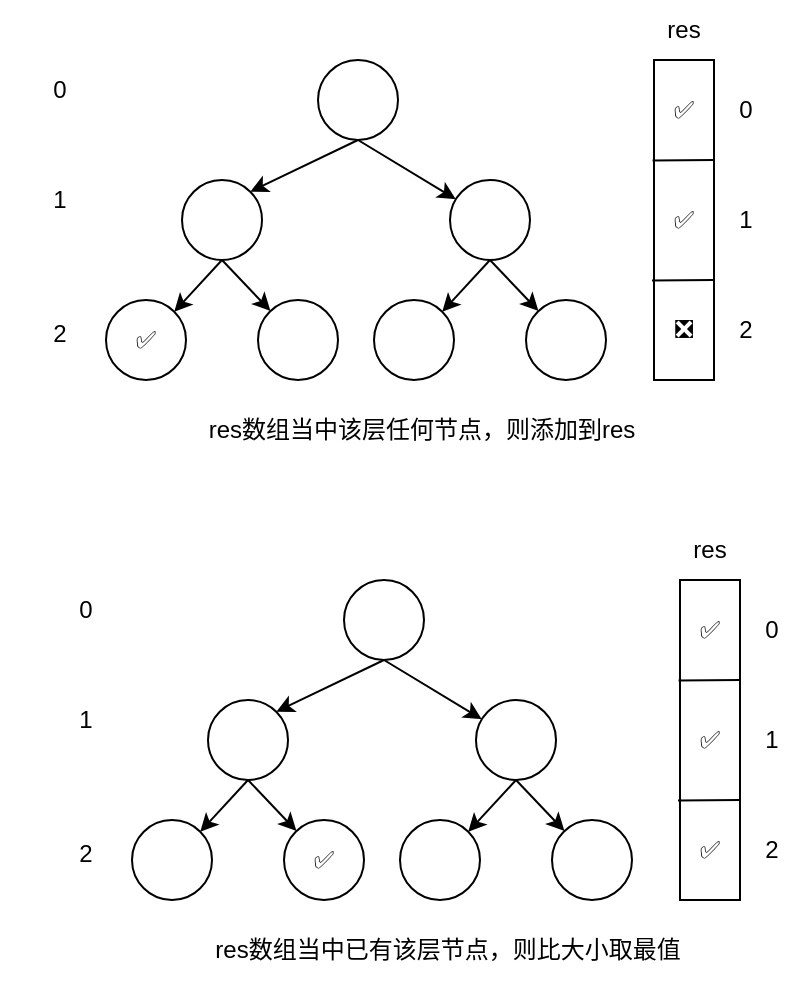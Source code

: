 <mxfile version="17.4.5" type="github">
  <diagram id="ABOKPcimIyKY_ws319-J" name="第 1 页">
    <mxGraphModel dx="593" dy="326" grid="1" gridSize="10" guides="1" tooltips="1" connect="1" arrows="1" fold="1" page="1" pageScale="1" pageWidth="827" pageHeight="1169" math="0" shadow="0">
      <root>
        <mxCell id="0" />
        <mxCell id="1" parent="0" />
        <mxCell id="yEL_NRiNMlTO7ilGv06s-1" style="edgeStyle=none;rounded=0;orthogonalLoop=1;jettySize=auto;html=1;entryX=1;entryY=0;entryDx=0;entryDy=0;exitX=0.5;exitY=1;exitDx=0;exitDy=0;" edge="1" parent="1" source="yEL_NRiNMlTO7ilGv06s-3" target="yEL_NRiNMlTO7ilGv06s-4">
          <mxGeometry relative="1" as="geometry" />
        </mxCell>
        <mxCell id="yEL_NRiNMlTO7ilGv06s-2" style="edgeStyle=none;rounded=0;orthogonalLoop=1;jettySize=auto;html=1;exitX=0.5;exitY=1;exitDx=0;exitDy=0;" edge="1" parent="1" source="yEL_NRiNMlTO7ilGv06s-3" target="yEL_NRiNMlTO7ilGv06s-5">
          <mxGeometry relative="1" as="geometry" />
        </mxCell>
        <mxCell id="yEL_NRiNMlTO7ilGv06s-3" value="" style="ellipse;whiteSpace=wrap;html=1;aspect=fixed;" vertex="1" parent="1">
          <mxGeometry x="216" y="90" width="40" height="40" as="geometry" />
        </mxCell>
        <mxCell id="yEL_NRiNMlTO7ilGv06s-4" value="" style="ellipse;whiteSpace=wrap;html=1;aspect=fixed;" vertex="1" parent="1">
          <mxGeometry x="148" y="150" width="40" height="40" as="geometry" />
        </mxCell>
        <mxCell id="yEL_NRiNMlTO7ilGv06s-5" value="" style="ellipse;whiteSpace=wrap;html=1;aspect=fixed;" vertex="1" parent="1">
          <mxGeometry x="282" y="150" width="40" height="40" as="geometry" />
        </mxCell>
        <mxCell id="yEL_NRiNMlTO7ilGv06s-6" style="edgeStyle=none;rounded=0;orthogonalLoop=1;jettySize=auto;html=1;entryX=1;entryY=0;entryDx=0;entryDy=0;exitX=0.5;exitY=1;exitDx=0;exitDy=0;" edge="1" parent="1" target="yEL_NRiNMlTO7ilGv06s-8">
          <mxGeometry relative="1" as="geometry">
            <mxPoint x="168" y="190" as="sourcePoint" />
          </mxGeometry>
        </mxCell>
        <mxCell id="yEL_NRiNMlTO7ilGv06s-7" style="edgeStyle=none;rounded=0;orthogonalLoop=1;jettySize=auto;html=1;exitX=0.5;exitY=1;exitDx=0;exitDy=0;" edge="1" parent="1" target="yEL_NRiNMlTO7ilGv06s-9">
          <mxGeometry relative="1" as="geometry">
            <mxPoint x="168" y="190" as="sourcePoint" />
          </mxGeometry>
        </mxCell>
        <mxCell id="yEL_NRiNMlTO7ilGv06s-8" value="" style="ellipse;whiteSpace=wrap;html=1;aspect=fixed;" vertex="1" parent="1">
          <mxGeometry x="110" y="210" width="40" height="40" as="geometry" />
        </mxCell>
        <mxCell id="yEL_NRiNMlTO7ilGv06s-9" value="" style="ellipse;whiteSpace=wrap;html=1;aspect=fixed;" vertex="1" parent="1">
          <mxGeometry x="186" y="210" width="40" height="40" as="geometry" />
        </mxCell>
        <mxCell id="yEL_NRiNMlTO7ilGv06s-10" style="edgeStyle=none;rounded=0;orthogonalLoop=1;jettySize=auto;html=1;entryX=1;entryY=0;entryDx=0;entryDy=0;exitX=0.5;exitY=1;exitDx=0;exitDy=0;" edge="1" parent="1" target="yEL_NRiNMlTO7ilGv06s-12">
          <mxGeometry relative="1" as="geometry">
            <mxPoint x="302" y="190" as="sourcePoint" />
          </mxGeometry>
        </mxCell>
        <mxCell id="yEL_NRiNMlTO7ilGv06s-11" style="edgeStyle=none;rounded=0;orthogonalLoop=1;jettySize=auto;html=1;exitX=0.5;exitY=1;exitDx=0;exitDy=0;" edge="1" parent="1" target="yEL_NRiNMlTO7ilGv06s-13">
          <mxGeometry relative="1" as="geometry">
            <mxPoint x="302" y="190" as="sourcePoint" />
          </mxGeometry>
        </mxCell>
        <mxCell id="yEL_NRiNMlTO7ilGv06s-12" value="" style="ellipse;whiteSpace=wrap;html=1;aspect=fixed;" vertex="1" parent="1">
          <mxGeometry x="244" y="210" width="40" height="40" as="geometry" />
        </mxCell>
        <mxCell id="yEL_NRiNMlTO7ilGv06s-13" value="" style="ellipse;whiteSpace=wrap;html=1;aspect=fixed;" vertex="1" parent="1">
          <mxGeometry x="320" y="210" width="40" height="40" as="geometry" />
        </mxCell>
        <mxCell id="yEL_NRiNMlTO7ilGv06s-17" value="" style="group" vertex="1" connectable="0" parent="1">
          <mxGeometry x="383.0" y="90" width="46" height="160" as="geometry" />
        </mxCell>
        <mxCell id="yEL_NRiNMlTO7ilGv06s-14" value="" style="rounded=0;whiteSpace=wrap;html=1;" vertex="1" parent="yEL_NRiNMlTO7ilGv06s-17">
          <mxGeometry x="1.0" width="30" height="160" as="geometry" />
        </mxCell>
        <mxCell id="yEL_NRiNMlTO7ilGv06s-15" value="" style="endArrow=none;html=1;rounded=0;exitX=-0.024;exitY=0.314;exitDx=0;exitDy=0;exitPerimeter=0;" edge="1" parent="yEL_NRiNMlTO7ilGv06s-17" source="yEL_NRiNMlTO7ilGv06s-14">
          <mxGeometry width="50" height="50" relative="1" as="geometry">
            <mxPoint x="22.0" y="50" as="sourcePoint" />
            <mxPoint x="31.0" y="50" as="targetPoint" />
          </mxGeometry>
        </mxCell>
        <mxCell id="yEL_NRiNMlTO7ilGv06s-16" value="" style="endArrow=none;html=1;rounded=0;exitX=-0.024;exitY=0.314;exitDx=0;exitDy=0;exitPerimeter=0;" edge="1" parent="yEL_NRiNMlTO7ilGv06s-17">
          <mxGeometry width="50" height="50" relative="1" as="geometry">
            <mxPoint y="110.24" as="sourcePoint" />
            <mxPoint x="30.72" y="110" as="targetPoint" />
          </mxGeometry>
        </mxCell>
        <mxCell id="yEL_NRiNMlTO7ilGv06s-27" value="✅" style="text;html=1;strokeColor=none;fillColor=none;align=center;verticalAlign=middle;whiteSpace=wrap;rounded=0;" vertex="1" parent="yEL_NRiNMlTO7ilGv06s-17">
          <mxGeometry x="8" y="65" width="16" height="30" as="geometry" />
        </mxCell>
        <mxCell id="yEL_NRiNMlTO7ilGv06s-34" value="❎" style="text;html=1;strokeColor=none;fillColor=none;align=center;verticalAlign=middle;whiteSpace=wrap;rounded=0;" vertex="1" parent="yEL_NRiNMlTO7ilGv06s-17">
          <mxGeometry x="8" y="120" width="16" height="30" as="geometry" />
        </mxCell>
        <mxCell id="yEL_NRiNMlTO7ilGv06s-35" value="✅" style="text;html=1;strokeColor=none;fillColor=none;align=center;verticalAlign=middle;whiteSpace=wrap;rounded=0;" vertex="1" parent="yEL_NRiNMlTO7ilGv06s-17">
          <mxGeometry x="8" y="10" width="16" height="30" as="geometry" />
        </mxCell>
        <mxCell id="yEL_NRiNMlTO7ilGv06s-18" value="res" style="text;html=1;strokeColor=none;fillColor=none;align=center;verticalAlign=middle;whiteSpace=wrap;rounded=0;" vertex="1" parent="1">
          <mxGeometry x="368.5" y="60" width="60" height="30" as="geometry" />
        </mxCell>
        <mxCell id="yEL_NRiNMlTO7ilGv06s-19" value="0" style="text;html=1;strokeColor=none;fillColor=none;align=center;verticalAlign=middle;whiteSpace=wrap;rounded=0;" vertex="1" parent="1">
          <mxGeometry x="415" y="100" width="30" height="30" as="geometry" />
        </mxCell>
        <mxCell id="yEL_NRiNMlTO7ilGv06s-20" value="1" style="text;html=1;strokeColor=none;fillColor=none;align=center;verticalAlign=middle;whiteSpace=wrap;rounded=0;" vertex="1" parent="1">
          <mxGeometry x="415" y="155" width="30" height="30" as="geometry" />
        </mxCell>
        <mxCell id="yEL_NRiNMlTO7ilGv06s-21" value="2" style="text;html=1;strokeColor=none;fillColor=none;align=center;verticalAlign=middle;whiteSpace=wrap;rounded=0;" vertex="1" parent="1">
          <mxGeometry x="425" y="210" width="10" height="30" as="geometry" />
        </mxCell>
        <mxCell id="yEL_NRiNMlTO7ilGv06s-22" value="0" style="text;html=1;strokeColor=none;fillColor=none;align=center;verticalAlign=middle;whiteSpace=wrap;rounded=0;" vertex="1" parent="1">
          <mxGeometry x="57" y="90" width="60" height="30" as="geometry" />
        </mxCell>
        <mxCell id="yEL_NRiNMlTO7ilGv06s-23" value="1" style="text;html=1;strokeColor=none;fillColor=none;align=center;verticalAlign=middle;whiteSpace=wrap;rounded=0;" vertex="1" parent="1">
          <mxGeometry x="57" y="145" width="60" height="30" as="geometry" />
        </mxCell>
        <mxCell id="yEL_NRiNMlTO7ilGv06s-24" value="2" style="text;html=1;strokeColor=none;fillColor=none;align=center;verticalAlign=middle;whiteSpace=wrap;rounded=0;" vertex="1" parent="1">
          <mxGeometry x="57" y="212" width="60" height="30" as="geometry" />
        </mxCell>
        <mxCell id="yEL_NRiNMlTO7ilGv06s-26" value="✅" style="text;html=1;strokeColor=none;fillColor=none;align=center;verticalAlign=middle;whiteSpace=wrap;rounded=0;" vertex="1" parent="1">
          <mxGeometry x="122.0" y="215" width="16" height="30" as="geometry" />
        </mxCell>
        <mxCell id="yEL_NRiNMlTO7ilGv06s-36" style="edgeStyle=none;rounded=0;orthogonalLoop=1;jettySize=auto;html=1;entryX=1;entryY=0;entryDx=0;entryDy=0;exitX=0.5;exitY=1;exitDx=0;exitDy=0;" edge="1" source="yEL_NRiNMlTO7ilGv06s-38" target="yEL_NRiNMlTO7ilGv06s-39" parent="1">
          <mxGeometry relative="1" as="geometry" />
        </mxCell>
        <mxCell id="yEL_NRiNMlTO7ilGv06s-37" style="edgeStyle=none;rounded=0;orthogonalLoop=1;jettySize=auto;html=1;exitX=0.5;exitY=1;exitDx=0;exitDy=0;" edge="1" source="yEL_NRiNMlTO7ilGv06s-38" target="yEL_NRiNMlTO7ilGv06s-40" parent="1">
          <mxGeometry relative="1" as="geometry" />
        </mxCell>
        <mxCell id="yEL_NRiNMlTO7ilGv06s-38" value="" style="ellipse;whiteSpace=wrap;html=1;aspect=fixed;" vertex="1" parent="1">
          <mxGeometry x="229" y="350" width="40" height="40" as="geometry" />
        </mxCell>
        <mxCell id="yEL_NRiNMlTO7ilGv06s-39" value="" style="ellipse;whiteSpace=wrap;html=1;aspect=fixed;" vertex="1" parent="1">
          <mxGeometry x="161" y="410" width="40" height="40" as="geometry" />
        </mxCell>
        <mxCell id="yEL_NRiNMlTO7ilGv06s-40" value="" style="ellipse;whiteSpace=wrap;html=1;aspect=fixed;" vertex="1" parent="1">
          <mxGeometry x="295" y="410" width="40" height="40" as="geometry" />
        </mxCell>
        <mxCell id="yEL_NRiNMlTO7ilGv06s-41" style="edgeStyle=none;rounded=0;orthogonalLoop=1;jettySize=auto;html=1;entryX=1;entryY=0;entryDx=0;entryDy=0;exitX=0.5;exitY=1;exitDx=0;exitDy=0;" edge="1" target="yEL_NRiNMlTO7ilGv06s-43" parent="1">
          <mxGeometry relative="1" as="geometry">
            <mxPoint x="181" y="450" as="sourcePoint" />
          </mxGeometry>
        </mxCell>
        <mxCell id="yEL_NRiNMlTO7ilGv06s-42" style="edgeStyle=none;rounded=0;orthogonalLoop=1;jettySize=auto;html=1;exitX=0.5;exitY=1;exitDx=0;exitDy=0;" edge="1" target="yEL_NRiNMlTO7ilGv06s-44" parent="1">
          <mxGeometry relative="1" as="geometry">
            <mxPoint x="181" y="450" as="sourcePoint" />
          </mxGeometry>
        </mxCell>
        <mxCell id="yEL_NRiNMlTO7ilGv06s-43" value="" style="ellipse;whiteSpace=wrap;html=1;aspect=fixed;" vertex="1" parent="1">
          <mxGeometry x="123" y="470" width="40" height="40" as="geometry" />
        </mxCell>
        <mxCell id="yEL_NRiNMlTO7ilGv06s-44" value="" style="ellipse;whiteSpace=wrap;html=1;aspect=fixed;" vertex="1" parent="1">
          <mxGeometry x="199" y="470" width="40" height="40" as="geometry" />
        </mxCell>
        <mxCell id="yEL_NRiNMlTO7ilGv06s-45" style="edgeStyle=none;rounded=0;orthogonalLoop=1;jettySize=auto;html=1;entryX=1;entryY=0;entryDx=0;entryDy=0;exitX=0.5;exitY=1;exitDx=0;exitDy=0;" edge="1" target="yEL_NRiNMlTO7ilGv06s-47" parent="1">
          <mxGeometry relative="1" as="geometry">
            <mxPoint x="315" y="450" as="sourcePoint" />
          </mxGeometry>
        </mxCell>
        <mxCell id="yEL_NRiNMlTO7ilGv06s-46" style="edgeStyle=none;rounded=0;orthogonalLoop=1;jettySize=auto;html=1;exitX=0.5;exitY=1;exitDx=0;exitDy=0;" edge="1" target="yEL_NRiNMlTO7ilGv06s-48" parent="1">
          <mxGeometry relative="1" as="geometry">
            <mxPoint x="315" y="450" as="sourcePoint" />
          </mxGeometry>
        </mxCell>
        <mxCell id="yEL_NRiNMlTO7ilGv06s-47" value="" style="ellipse;whiteSpace=wrap;html=1;aspect=fixed;" vertex="1" parent="1">
          <mxGeometry x="257" y="470" width="40" height="40" as="geometry" />
        </mxCell>
        <mxCell id="yEL_NRiNMlTO7ilGv06s-48" value="" style="ellipse;whiteSpace=wrap;html=1;aspect=fixed;" vertex="1" parent="1">
          <mxGeometry x="333" y="470" width="40" height="40" as="geometry" />
        </mxCell>
        <mxCell id="yEL_NRiNMlTO7ilGv06s-49" value="" style="group" vertex="1" connectable="0" parent="1">
          <mxGeometry x="396.0" y="350" width="46" height="160" as="geometry" />
        </mxCell>
        <mxCell id="yEL_NRiNMlTO7ilGv06s-50" value="" style="rounded=0;whiteSpace=wrap;html=1;" vertex="1" parent="yEL_NRiNMlTO7ilGv06s-49">
          <mxGeometry x="1.0" width="30" height="160" as="geometry" />
        </mxCell>
        <mxCell id="yEL_NRiNMlTO7ilGv06s-51" value="" style="endArrow=none;html=1;rounded=0;exitX=-0.024;exitY=0.314;exitDx=0;exitDy=0;exitPerimeter=0;" edge="1" parent="yEL_NRiNMlTO7ilGv06s-49" source="yEL_NRiNMlTO7ilGv06s-50">
          <mxGeometry width="50" height="50" relative="1" as="geometry">
            <mxPoint x="22.0" y="50" as="sourcePoint" />
            <mxPoint x="31.0" y="50" as="targetPoint" />
          </mxGeometry>
        </mxCell>
        <mxCell id="yEL_NRiNMlTO7ilGv06s-52" value="" style="endArrow=none;html=1;rounded=0;exitX=-0.024;exitY=0.314;exitDx=0;exitDy=0;exitPerimeter=0;" edge="1" parent="yEL_NRiNMlTO7ilGv06s-49">
          <mxGeometry width="50" height="50" relative="1" as="geometry">
            <mxPoint y="110.24" as="sourcePoint" />
            <mxPoint x="30.72" y="110" as="targetPoint" />
          </mxGeometry>
        </mxCell>
        <mxCell id="yEL_NRiNMlTO7ilGv06s-53" value="✅" style="text;html=1;strokeColor=none;fillColor=none;align=center;verticalAlign=middle;whiteSpace=wrap;rounded=0;" vertex="1" parent="yEL_NRiNMlTO7ilGv06s-49">
          <mxGeometry x="8" y="65" width="16" height="30" as="geometry" />
        </mxCell>
        <mxCell id="yEL_NRiNMlTO7ilGv06s-55" value="✅" style="text;html=1;strokeColor=none;fillColor=none;align=center;verticalAlign=middle;whiteSpace=wrap;rounded=0;" vertex="1" parent="yEL_NRiNMlTO7ilGv06s-49">
          <mxGeometry x="8" y="10" width="16" height="30" as="geometry" />
        </mxCell>
        <mxCell id="yEL_NRiNMlTO7ilGv06s-64" value="✅" style="text;html=1;strokeColor=none;fillColor=none;align=center;verticalAlign=middle;whiteSpace=wrap;rounded=0;" vertex="1" parent="yEL_NRiNMlTO7ilGv06s-49">
          <mxGeometry x="8" y="120" width="16" height="30" as="geometry" />
        </mxCell>
        <mxCell id="yEL_NRiNMlTO7ilGv06s-56" value="res" style="text;html=1;strokeColor=none;fillColor=none;align=center;verticalAlign=middle;whiteSpace=wrap;rounded=0;" vertex="1" parent="1">
          <mxGeometry x="381.5" y="320" width="60" height="30" as="geometry" />
        </mxCell>
        <mxCell id="yEL_NRiNMlTO7ilGv06s-57" value="0" style="text;html=1;strokeColor=none;fillColor=none;align=center;verticalAlign=middle;whiteSpace=wrap;rounded=0;" vertex="1" parent="1">
          <mxGeometry x="428" y="360" width="30" height="30" as="geometry" />
        </mxCell>
        <mxCell id="yEL_NRiNMlTO7ilGv06s-58" value="1" style="text;html=1;strokeColor=none;fillColor=none;align=center;verticalAlign=middle;whiteSpace=wrap;rounded=0;" vertex="1" parent="1">
          <mxGeometry x="428" y="415" width="30" height="30" as="geometry" />
        </mxCell>
        <mxCell id="yEL_NRiNMlTO7ilGv06s-59" value="2" style="text;html=1;strokeColor=none;fillColor=none;align=center;verticalAlign=middle;whiteSpace=wrap;rounded=0;" vertex="1" parent="1">
          <mxGeometry x="438" y="470" width="10" height="30" as="geometry" />
        </mxCell>
        <mxCell id="yEL_NRiNMlTO7ilGv06s-60" value="0" style="text;html=1;strokeColor=none;fillColor=none;align=center;verticalAlign=middle;whiteSpace=wrap;rounded=0;" vertex="1" parent="1">
          <mxGeometry x="70" y="350" width="60" height="30" as="geometry" />
        </mxCell>
        <mxCell id="yEL_NRiNMlTO7ilGv06s-61" value="1" style="text;html=1;strokeColor=none;fillColor=none;align=center;verticalAlign=middle;whiteSpace=wrap;rounded=0;" vertex="1" parent="1">
          <mxGeometry x="70" y="405" width="60" height="30" as="geometry" />
        </mxCell>
        <mxCell id="yEL_NRiNMlTO7ilGv06s-62" value="2" style="text;html=1;strokeColor=none;fillColor=none;align=center;verticalAlign=middle;whiteSpace=wrap;rounded=0;" vertex="1" parent="1">
          <mxGeometry x="70" y="472" width="60" height="30" as="geometry" />
        </mxCell>
        <mxCell id="yEL_NRiNMlTO7ilGv06s-63" value="✅" style="text;html=1;strokeColor=none;fillColor=none;align=center;verticalAlign=middle;whiteSpace=wrap;rounded=0;" vertex="1" parent="1">
          <mxGeometry x="211.0" y="475" width="16" height="30" as="geometry" />
        </mxCell>
        <mxCell id="yEL_NRiNMlTO7ilGv06s-65" value="res数组当中该层任何节点，则添加到res" style="text;html=1;strokeColor=none;fillColor=none;align=center;verticalAlign=middle;whiteSpace=wrap;rounded=0;" vertex="1" parent="1">
          <mxGeometry x="150" y="260" width="235.5" height="30" as="geometry" />
        </mxCell>
        <mxCell id="yEL_NRiNMlTO7ilGv06s-67" value="res数组当中已有该层节点，则比大小取最值" style="text;html=1;strokeColor=none;fillColor=none;align=center;verticalAlign=middle;whiteSpace=wrap;rounded=0;" vertex="1" parent="1">
          <mxGeometry x="163" y="520" width="235.5" height="30" as="geometry" />
        </mxCell>
      </root>
    </mxGraphModel>
  </diagram>
</mxfile>
